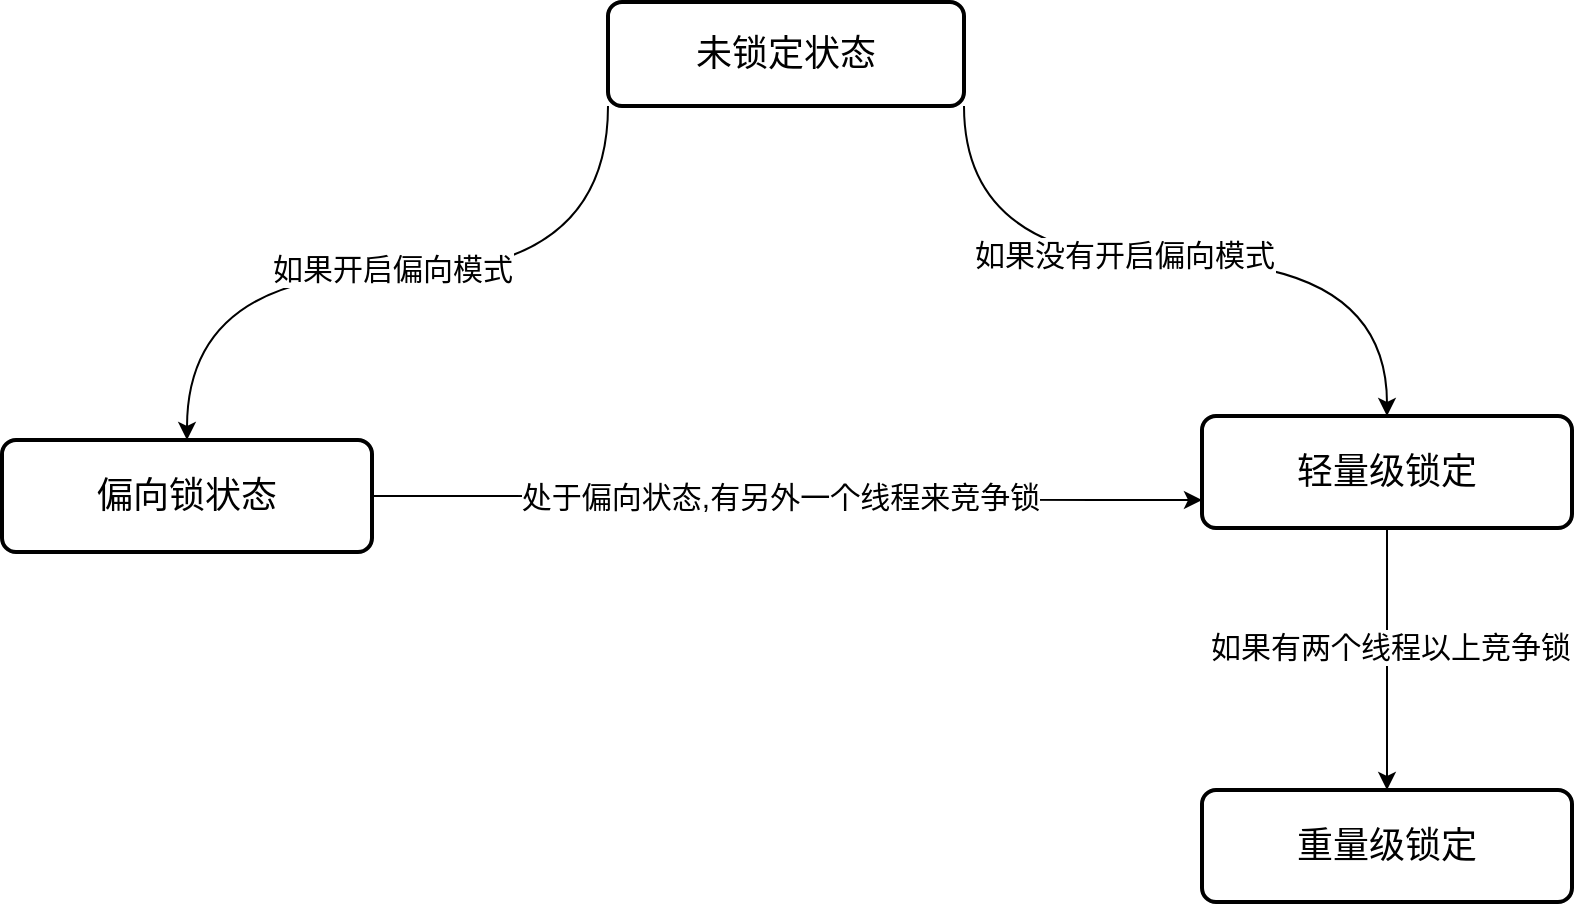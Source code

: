 <mxfile version="21.6.2" type="github">
  <diagram id="C5RBs43oDa-KdzZeNtuy" name="Page-1">
    <mxGraphModel dx="1434" dy="758" grid="0" gridSize="10" guides="1" tooltips="1" connect="1" arrows="0" fold="1" page="1" pageScale="1" pageWidth="3300" pageHeight="4681" math="0" shadow="0">
      <root>
        <mxCell id="WIyWlLk6GJQsqaUBKTNV-0" />
        <mxCell id="WIyWlLk6GJQsqaUBKTNV-1" parent="WIyWlLk6GJQsqaUBKTNV-0" />
        <mxCell id="RPXvpbqAMuWJDJZcoUwW-7" style="edgeStyle=orthogonalEdgeStyle;rounded=0;orthogonalLoop=1;jettySize=auto;html=1;exitX=0;exitY=1;exitDx=0;exitDy=0;curved=1;" edge="1" parent="WIyWlLk6GJQsqaUBKTNV-1" source="RPXvpbqAMuWJDJZcoUwW-1" target="RPXvpbqAMuWJDJZcoUwW-3">
          <mxGeometry relative="1" as="geometry" />
        </mxCell>
        <mxCell id="RPXvpbqAMuWJDJZcoUwW-8" value="如果开启偏向模式" style="edgeLabel;html=1;align=center;verticalAlign=middle;resizable=0;points=[];fontSize=15;" vertex="1" connectable="0" parent="RPXvpbqAMuWJDJZcoUwW-7">
          <mxGeometry x="0.021" y="-3" relative="1" as="geometry">
            <mxPoint x="1" as="offset" />
          </mxGeometry>
        </mxCell>
        <mxCell id="RPXvpbqAMuWJDJZcoUwW-10" style="edgeStyle=orthogonalEdgeStyle;rounded=0;orthogonalLoop=1;jettySize=auto;html=1;exitX=1;exitY=1;exitDx=0;exitDy=0;curved=1;" edge="1" parent="WIyWlLk6GJQsqaUBKTNV-1" source="RPXvpbqAMuWJDJZcoUwW-1" target="RPXvpbqAMuWJDJZcoUwW-9">
          <mxGeometry relative="1" as="geometry" />
        </mxCell>
        <mxCell id="RPXvpbqAMuWJDJZcoUwW-11" value="如果没有开启偏向模式" style="edgeLabel;html=1;align=center;verticalAlign=middle;resizable=0;points=[];fontSize=15;" vertex="1" connectable="0" parent="RPXvpbqAMuWJDJZcoUwW-10">
          <mxGeometry x="-0.147" y="5" relative="1" as="geometry">
            <mxPoint x="1" y="1" as="offset" />
          </mxGeometry>
        </mxCell>
        <mxCell id="RPXvpbqAMuWJDJZcoUwW-1" value="未锁定状态" style="rounded=1;whiteSpace=wrap;html=1;absoluteArcSize=1;arcSize=14;strokeWidth=2;fontSize=18;" vertex="1" parent="WIyWlLk6GJQsqaUBKTNV-1">
          <mxGeometry x="449" y="59" width="178" height="52" as="geometry" />
        </mxCell>
        <mxCell id="RPXvpbqAMuWJDJZcoUwW-12" style="edgeStyle=orthogonalEdgeStyle;rounded=0;orthogonalLoop=1;jettySize=auto;html=1;exitX=1;exitY=0.5;exitDx=0;exitDy=0;entryX=0;entryY=0.75;entryDx=0;entryDy=0;elbow=vertical;curved=1;fontSize=14;" edge="1" parent="WIyWlLk6GJQsqaUBKTNV-1" source="RPXvpbqAMuWJDJZcoUwW-3" target="RPXvpbqAMuWJDJZcoUwW-9">
          <mxGeometry relative="1" as="geometry" />
        </mxCell>
        <mxCell id="RPXvpbqAMuWJDJZcoUwW-13" value="处于偏向状态,有另外一个线程来竞争锁" style="edgeLabel;html=1;align=center;verticalAlign=middle;resizable=0;points=[];fontSize=15;" vertex="1" connectable="0" parent="RPXvpbqAMuWJDJZcoUwW-12">
          <mxGeometry x="-0.286" relative="1" as="geometry">
            <mxPoint x="55" as="offset" />
          </mxGeometry>
        </mxCell>
        <mxCell id="RPXvpbqAMuWJDJZcoUwW-3" value="偏向锁状态" style="rounded=1;whiteSpace=wrap;html=1;absoluteArcSize=1;arcSize=14;strokeWidth=2;fontSize=18;" vertex="1" parent="WIyWlLk6GJQsqaUBKTNV-1">
          <mxGeometry x="146" y="278" width="185" height="56" as="geometry" />
        </mxCell>
        <mxCell id="RPXvpbqAMuWJDJZcoUwW-19" style="rounded=0;orthogonalLoop=1;jettySize=auto;html=1;exitX=0.5;exitY=1;exitDx=0;exitDy=0;elbow=vertical;" edge="1" parent="WIyWlLk6GJQsqaUBKTNV-1" source="RPXvpbqAMuWJDJZcoUwW-9" target="RPXvpbqAMuWJDJZcoUwW-14">
          <mxGeometry relative="1" as="geometry" />
        </mxCell>
        <mxCell id="RPXvpbqAMuWJDJZcoUwW-21" value="如果有两个线程以上竞争锁" style="edgeLabel;html=1;align=center;verticalAlign=middle;resizable=0;points=[];fontSize=15;" vertex="1" connectable="0" parent="RPXvpbqAMuWJDJZcoUwW-19">
          <mxGeometry x="-0.096" y="1" relative="1" as="geometry">
            <mxPoint as="offset" />
          </mxGeometry>
        </mxCell>
        <mxCell id="RPXvpbqAMuWJDJZcoUwW-9" value="轻量级锁定" style="rounded=1;whiteSpace=wrap;html=1;absoluteArcSize=1;arcSize=14;strokeWidth=2;fontSize=18;" vertex="1" parent="WIyWlLk6GJQsqaUBKTNV-1">
          <mxGeometry x="746" y="266" width="185" height="56" as="geometry" />
        </mxCell>
        <mxCell id="RPXvpbqAMuWJDJZcoUwW-14" value="重量级锁定" style="rounded=1;whiteSpace=wrap;html=1;absoluteArcSize=1;arcSize=14;strokeWidth=2;fontSize=18;" vertex="1" parent="WIyWlLk6GJQsqaUBKTNV-1">
          <mxGeometry x="746" y="453" width="185" height="56" as="geometry" />
        </mxCell>
      </root>
    </mxGraphModel>
  </diagram>
</mxfile>
